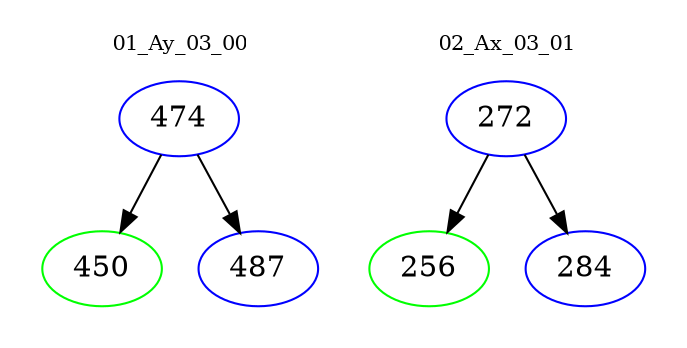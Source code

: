 digraph{
subgraph cluster_0 {
color = white
label = "01_Ay_03_00";
fontsize=10;
T0_474 [label="474", color="blue"]
T0_474 -> T0_450 [color="black"]
T0_450 [label="450", color="green"]
T0_474 -> T0_487 [color="black"]
T0_487 [label="487", color="blue"]
}
subgraph cluster_1 {
color = white
label = "02_Ax_03_01";
fontsize=10;
T1_272 [label="272", color="blue"]
T1_272 -> T1_256 [color="black"]
T1_256 [label="256", color="green"]
T1_272 -> T1_284 [color="black"]
T1_284 [label="284", color="blue"]
}
}
